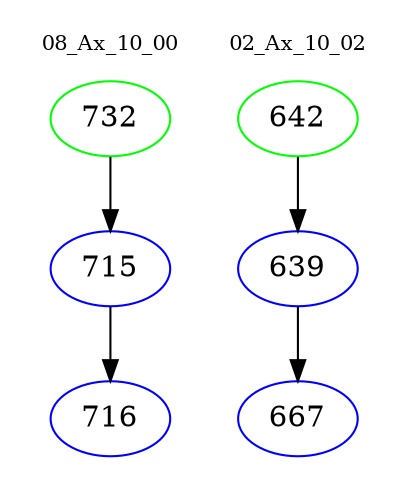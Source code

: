 digraph{
subgraph cluster_0 {
color = white
label = "08_Ax_10_00";
fontsize=10;
T0_732 [label="732", color="green"]
T0_732 -> T0_715 [color="black"]
T0_715 [label="715", color="blue"]
T0_715 -> T0_716 [color="black"]
T0_716 [label="716", color="blue"]
}
subgraph cluster_1 {
color = white
label = "02_Ax_10_02";
fontsize=10;
T1_642 [label="642", color="green"]
T1_642 -> T1_639 [color="black"]
T1_639 [label="639", color="blue"]
T1_639 -> T1_667 [color="black"]
T1_667 [label="667", color="blue"]
}
}
